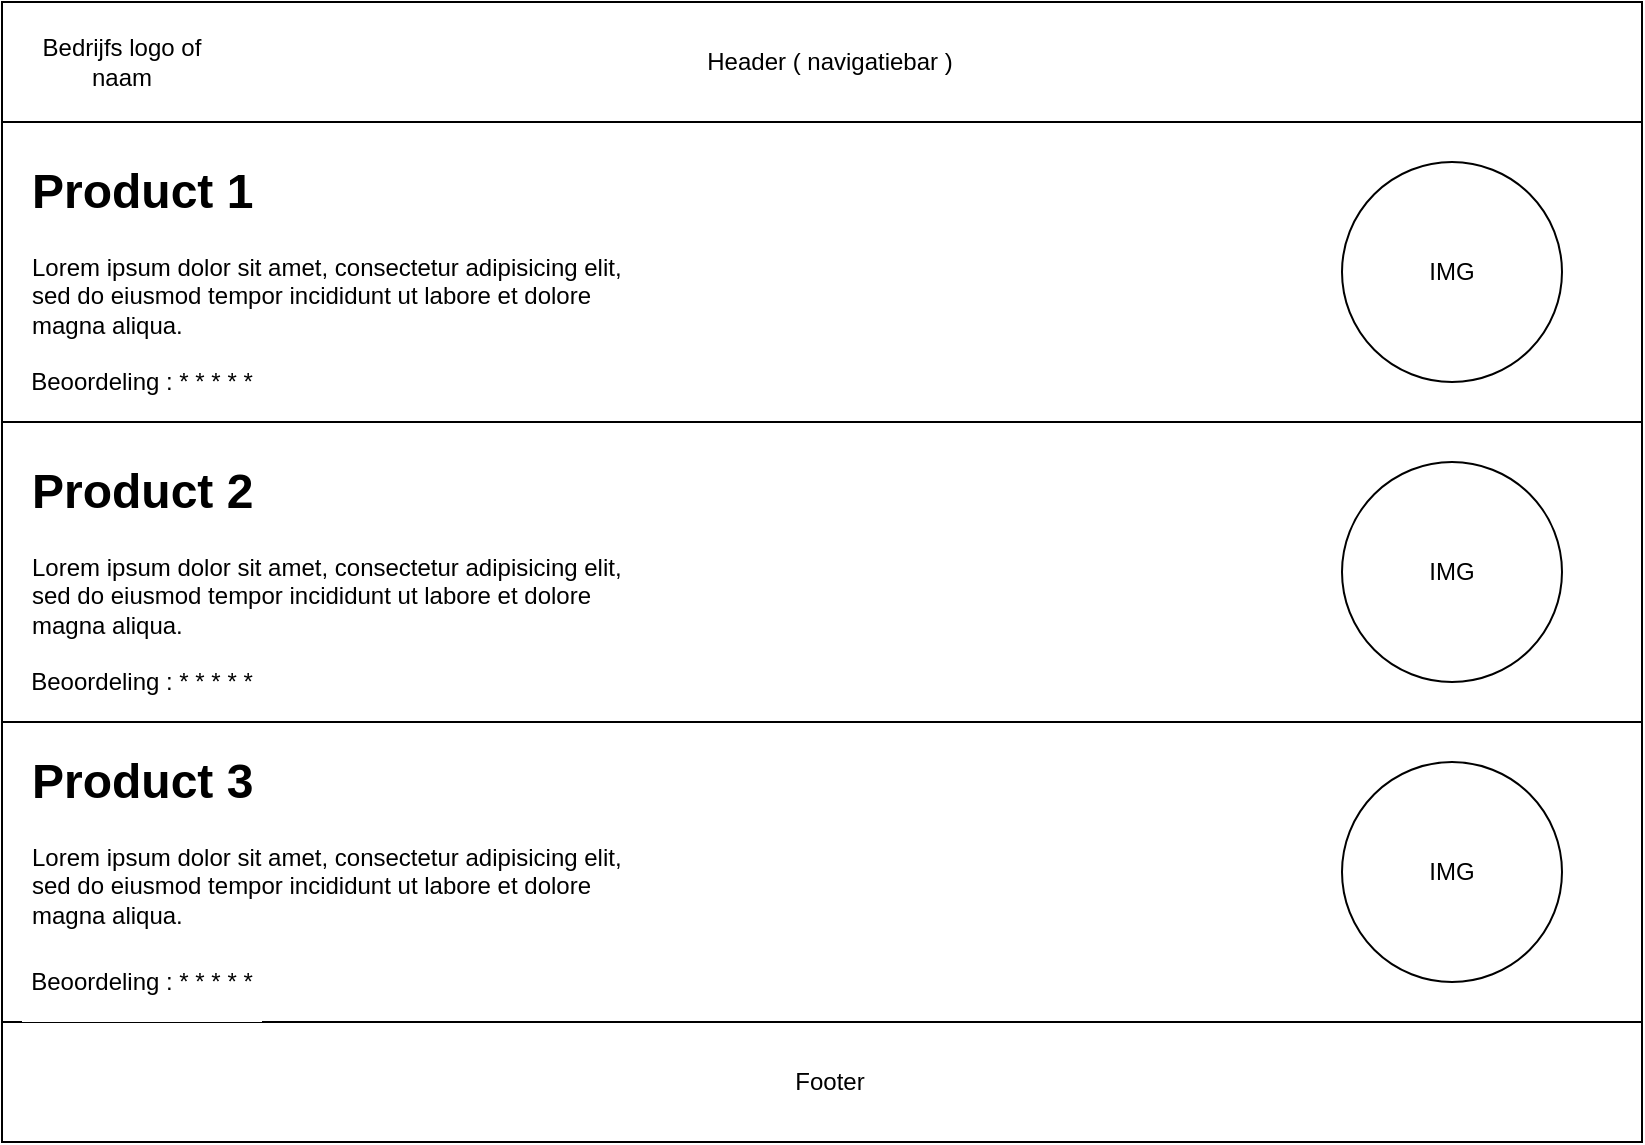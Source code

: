 <mxfile version="15.5.9" type="device"><diagram id="1syybuL33R_ZmjA8hg8z" name="Page-1"><mxGraphModel dx="2062" dy="762" grid="1" gridSize="10" guides="1" tooltips="1" connect="1" arrows="1" fold="1" page="1" pageScale="1" pageWidth="827" pageHeight="1169" math="0" shadow="0"><root><mxCell id="0"/><mxCell id="1" parent="0"/><mxCell id="6Z7w1SoY7LVuWP7KvTiN-1" value="" style="rounded=0;whiteSpace=wrap;html=1;" vertex="1" parent="1"><mxGeometry width="820" height="60" as="geometry"/></mxCell><mxCell id="6Z7w1SoY7LVuWP7KvTiN-2" value="Header ( navigatiebar )" style="text;html=1;strokeColor=none;fillColor=none;align=center;verticalAlign=middle;whiteSpace=wrap;rounded=0;" vertex="1" parent="1"><mxGeometry x="346" y="15" width="136" height="30" as="geometry"/></mxCell><mxCell id="6Z7w1SoY7LVuWP7KvTiN-3" value="Bedrijfs logo of naam" style="text;html=1;strokeColor=none;fillColor=none;align=center;verticalAlign=middle;whiteSpace=wrap;rounded=0;" vertex="1" parent="1"><mxGeometry x="10" y="15" width="100" height="30" as="geometry"/></mxCell><mxCell id="6Z7w1SoY7LVuWP7KvTiN-4" value="" style="rounded=0;whiteSpace=wrap;html=1;" vertex="1" parent="1"><mxGeometry y="60" width="820" height="150" as="geometry"/></mxCell><mxCell id="6Z7w1SoY7LVuWP7KvTiN-5" value="&lt;h1&gt;Product 1&lt;/h1&gt;&lt;p&gt;Lorem ipsum dolor sit amet, consectetur adipisicing elit, sed do eiusmod tempor incididunt ut labore et dolore magna aliqua.&lt;/p&gt;" style="text;html=1;strokeColor=none;fillColor=none;spacing=5;spacingTop=-20;whiteSpace=wrap;overflow=hidden;rounded=0;" vertex="1" parent="1"><mxGeometry x="10" y="75" width="310" height="120" as="geometry"/></mxCell><mxCell id="6Z7w1SoY7LVuWP7KvTiN-6" value="" style="ellipse;whiteSpace=wrap;html=1;aspect=fixed;" vertex="1" parent="1"><mxGeometry x="670" y="80" width="110" height="110" as="geometry"/></mxCell><mxCell id="6Z7w1SoY7LVuWP7KvTiN-7" value="IMG" style="text;html=1;strokeColor=none;fillColor=none;align=center;verticalAlign=middle;whiteSpace=wrap;rounded=0;" vertex="1" parent="1"><mxGeometry x="695" y="120" width="60" height="30" as="geometry"/></mxCell><mxCell id="6Z7w1SoY7LVuWP7KvTiN-8" value="Beoordeling : * * * * *" style="rounded=0;whiteSpace=wrap;html=1;strokeColor=none;" vertex="1" parent="1"><mxGeometry x="10" y="170" width="120" height="40" as="geometry"/></mxCell><mxCell id="6Z7w1SoY7LVuWP7KvTiN-9" value="" style="rounded=0;whiteSpace=wrap;html=1;" vertex="1" parent="1"><mxGeometry y="210" width="820" height="150" as="geometry"/></mxCell><mxCell id="6Z7w1SoY7LVuWP7KvTiN-10" value="&lt;h1&gt;Product 2&lt;/h1&gt;&lt;p&gt;Lorem ipsum dolor sit amet, consectetur adipisicing elit, sed do eiusmod tempor incididunt ut labore et dolore magna aliqua.&lt;/p&gt;" style="text;html=1;strokeColor=none;fillColor=none;spacing=5;spacingTop=-20;whiteSpace=wrap;overflow=hidden;rounded=0;" vertex="1" parent="1"><mxGeometry x="10" y="225" width="310" height="120" as="geometry"/></mxCell><mxCell id="6Z7w1SoY7LVuWP7KvTiN-11" value="Beoordeling : * * * * *" style="rounded=0;whiteSpace=wrap;html=1;strokeColor=none;" vertex="1" parent="1"><mxGeometry x="10" y="320" width="120" height="40" as="geometry"/></mxCell><mxCell id="6Z7w1SoY7LVuWP7KvTiN-12" value="" style="ellipse;whiteSpace=wrap;html=1;aspect=fixed;" vertex="1" parent="1"><mxGeometry x="670" y="230" width="110" height="110" as="geometry"/></mxCell><mxCell id="6Z7w1SoY7LVuWP7KvTiN-13" value="IMG" style="text;html=1;strokeColor=none;fillColor=none;align=center;verticalAlign=middle;whiteSpace=wrap;rounded=0;" vertex="1" parent="1"><mxGeometry x="695" y="270" width="60" height="30" as="geometry"/></mxCell><mxCell id="6Z7w1SoY7LVuWP7KvTiN-14" value="" style="rounded=0;whiteSpace=wrap;html=1;" vertex="1" parent="1"><mxGeometry y="510" width="820" height="60" as="geometry"/></mxCell><mxCell id="6Z7w1SoY7LVuWP7KvTiN-15" value="Footer" style="text;html=1;strokeColor=none;fillColor=none;align=center;verticalAlign=middle;whiteSpace=wrap;rounded=0;" vertex="1" parent="1"><mxGeometry x="380" y="375" width="60" height="30" as="geometry"/></mxCell><mxCell id="6Z7w1SoY7LVuWP7KvTiN-16" value="" style="rounded=0;whiteSpace=wrap;html=1;" vertex="1" parent="1"><mxGeometry y="360" width="820" height="150" as="geometry"/></mxCell><mxCell id="6Z7w1SoY7LVuWP7KvTiN-17" value="&lt;h1&gt;Product 3&lt;/h1&gt;&lt;p&gt;Lorem ipsum dolor sit amet, consectetur adipisicing elit, sed do eiusmod tempor incididunt ut labore et dolore magna aliqua.&lt;/p&gt;" style="text;html=1;strokeColor=none;fillColor=none;spacing=5;spacingTop=-20;whiteSpace=wrap;overflow=hidden;rounded=0;" vertex="1" parent="1"><mxGeometry x="10" y="370" width="310" height="120" as="geometry"/></mxCell><mxCell id="6Z7w1SoY7LVuWP7KvTiN-18" value="Beoordeling : * * * * *" style="rounded=0;whiteSpace=wrap;html=1;strokeColor=none;" vertex="1" parent="1"><mxGeometry x="10" y="470" width="120" height="40" as="geometry"/></mxCell><mxCell id="6Z7w1SoY7LVuWP7KvTiN-19" value="" style="ellipse;whiteSpace=wrap;html=1;aspect=fixed;" vertex="1" parent="1"><mxGeometry x="670" y="380" width="110" height="110" as="geometry"/></mxCell><mxCell id="6Z7w1SoY7LVuWP7KvTiN-20" value="IMG" style="text;html=1;strokeColor=none;fillColor=none;align=center;verticalAlign=middle;whiteSpace=wrap;rounded=0;" vertex="1" parent="1"><mxGeometry x="695" y="420" width="60" height="30" as="geometry"/></mxCell><mxCell id="6Z7w1SoY7LVuWP7KvTiN-21" value="Footer" style="text;html=1;strokeColor=none;fillColor=none;align=center;verticalAlign=middle;whiteSpace=wrap;rounded=0;" vertex="1" parent="1"><mxGeometry x="384" y="525" width="60" height="30" as="geometry"/></mxCell></root></mxGraphModel></diagram></mxfile>